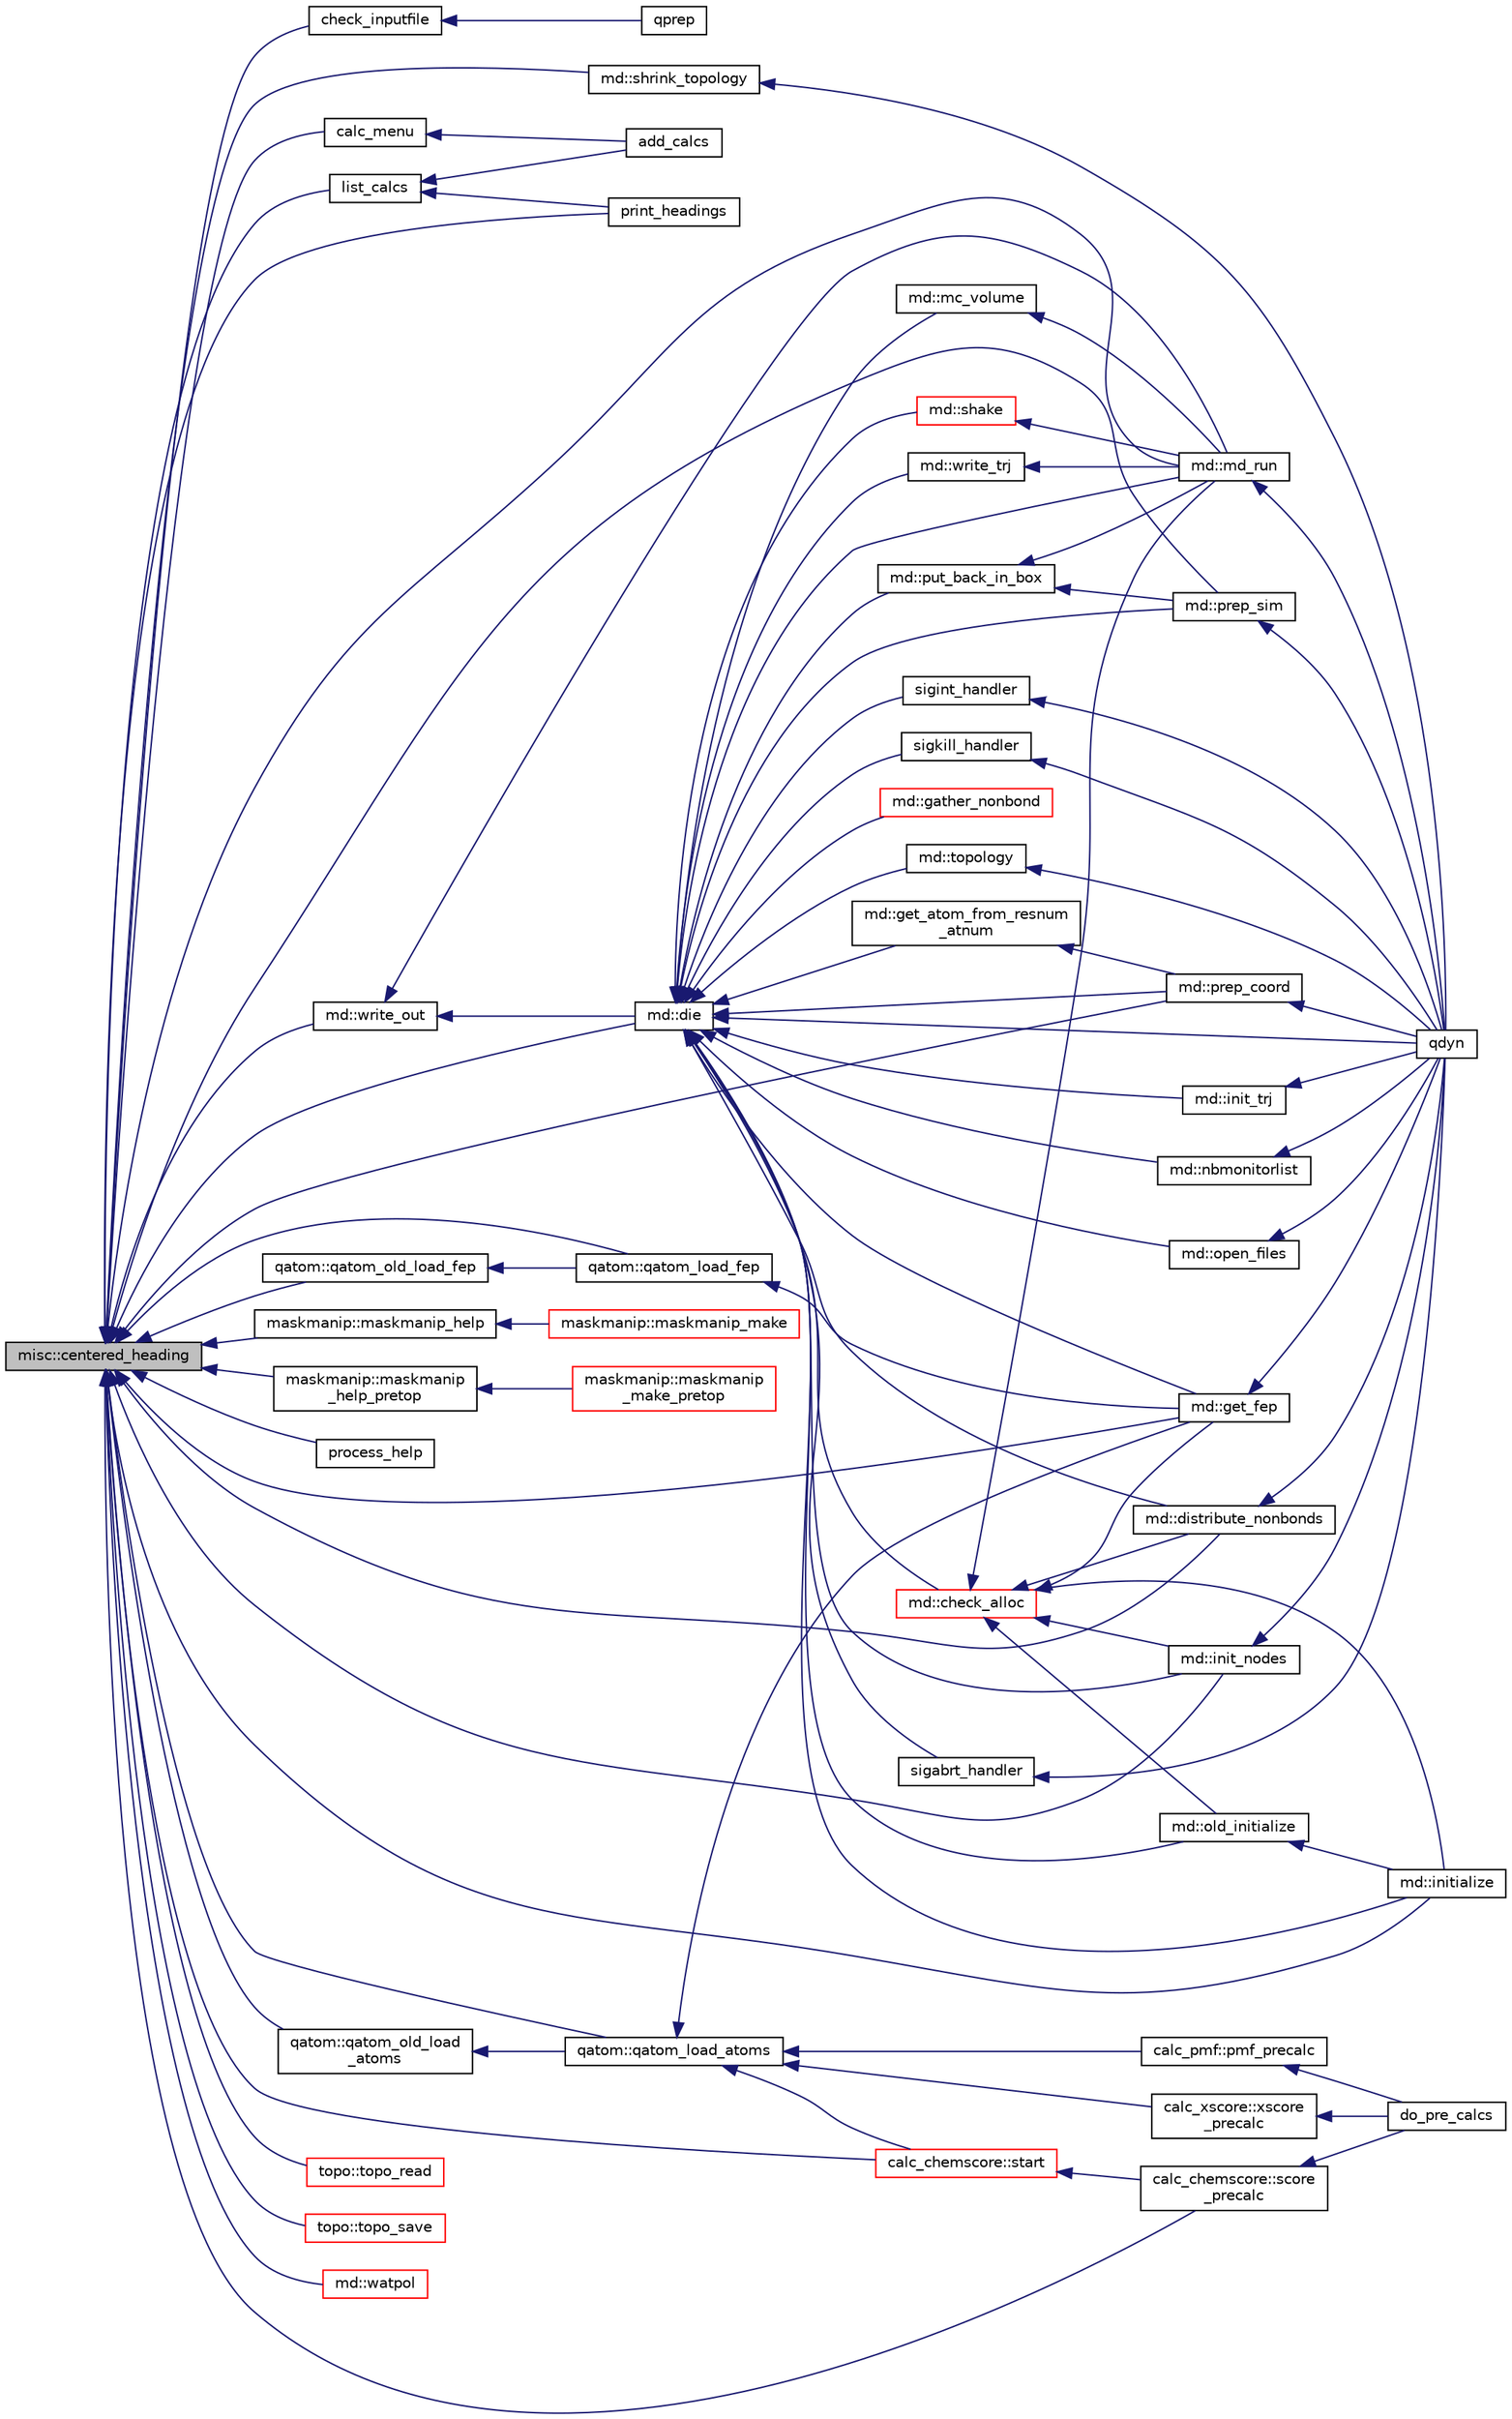 digraph "misc::centered_heading"
{
  edge [fontname="Helvetica",fontsize="10",labelfontname="Helvetica",labelfontsize="10"];
  node [fontname="Helvetica",fontsize="10",shape=record];
  rankdir="LR";
  Node1 [label="misc::centered_heading",height=0.2,width=0.4,color="black", fillcolor="grey75", style="filled" fontcolor="black"];
  Node1 -> Node2 [dir="back",color="midnightblue",fontsize="10",style="solid"];
  Node2 [label="calc_menu",height=0.2,width=0.4,color="black", fillcolor="white", style="filled",URL="$qcalc_8f90.html#abb9b8f865767a4df227883c541fbda4a"];
  Node2 -> Node3 [dir="back",color="midnightblue",fontsize="10",style="solid"];
  Node3 [label="add_calcs",height=0.2,width=0.4,color="black", fillcolor="white", style="filled",URL="$qcalc_8f90.html#acaadc7e7a89c09e2f5d003ad5dca1672"];
  Node1 -> Node4 [dir="back",color="midnightblue",fontsize="10",style="solid"];
  Node4 [label="check_inputfile",height=0.2,width=0.4,color="black", fillcolor="white", style="filled",URL="$qprep_8f90.html#a92103455d099485ae7224659782f0d0e"];
  Node4 -> Node5 [dir="back",color="midnightblue",fontsize="10",style="solid"];
  Node5 [label="qprep",height=0.2,width=0.4,color="black", fillcolor="white", style="filled",URL="$qprep_8f90.html#a252292cf2c64796a48ab29aae4920d15"];
  Node1 -> Node6 [dir="back",color="midnightblue",fontsize="10",style="solid"];
  Node6 [label="md::die",height=0.2,width=0.4,color="black", fillcolor="white", style="filled",URL="$classmd.html#ac21e43139b5e5cd74ab6649672288d66"];
  Node6 -> Node7 [dir="back",color="midnightblue",fontsize="10",style="solid"];
  Node7 [label="md::check_alloc",height=0.2,width=0.4,color="red", fillcolor="white", style="filled",URL="$classmd.html#aa2bff9009b880be7904efe2a7c07f646"];
  Node7 -> Node8 [dir="back",color="midnightblue",fontsize="10",style="solid"];
  Node8 [label="md::distribute_nonbonds",height=0.2,width=0.4,color="black", fillcolor="white", style="filled",URL="$classmd.html#a71b05091cbb717fac0643ab4d39dfd6c"];
  Node8 -> Node9 [dir="back",color="midnightblue",fontsize="10",style="solid"];
  Node9 [label="qdyn",height=0.2,width=0.4,color="black", fillcolor="white", style="filled",URL="$qdyn_8f90.html#a93aa3f5a63d37164f411c008fce7e62c"];
  Node7 -> Node10 [dir="back",color="midnightblue",fontsize="10",style="solid"];
  Node10 [label="md::get_fep",height=0.2,width=0.4,color="black", fillcolor="white", style="filled",URL="$classmd.html#a07ecde439edb4c485493261c2f3b3b7b"];
  Node10 -> Node9 [dir="back",color="midnightblue",fontsize="10",style="solid"];
  Node7 -> Node11 [dir="back",color="midnightblue",fontsize="10",style="solid"];
  Node11 [label="md::init_nodes",height=0.2,width=0.4,color="black", fillcolor="white", style="filled",URL="$classmd.html#ac261f29b5f6b6fbfa764b73a4516ac02"];
  Node11 -> Node9 [dir="back",color="midnightblue",fontsize="10",style="solid"];
  Node7 -> Node12 [dir="back",color="midnightblue",fontsize="10",style="solid"];
  Node12 [label="md::initialize",height=0.2,width=0.4,color="black", fillcolor="white", style="filled",URL="$classmd.html#acecdfbb85340e13040d34a2544d7c4c5"];
  Node7 -> Node13 [dir="back",color="midnightblue",fontsize="10",style="solid"];
  Node13 [label="md::md_run",height=0.2,width=0.4,color="black", fillcolor="white", style="filled",URL="$classmd.html#a171682c3783373090d6525d6b435211e"];
  Node13 -> Node9 [dir="back",color="midnightblue",fontsize="10",style="solid"];
  Node7 -> Node14 [dir="back",color="midnightblue",fontsize="10",style="solid"];
  Node14 [label="md::old_initialize",height=0.2,width=0.4,color="black", fillcolor="white", style="filled",URL="$classmd.html#a07b781fabc881157203b600278e8d17d"];
  Node14 -> Node12 [dir="back",color="midnightblue",fontsize="10",style="solid"];
  Node6 -> Node8 [dir="back",color="midnightblue",fontsize="10",style="solid"];
  Node6 -> Node15 [dir="back",color="midnightblue",fontsize="10",style="solid"];
  Node15 [label="md::gather_nonbond",height=0.2,width=0.4,color="red", fillcolor="white", style="filled",URL="$classmd.html#a5cf829ef511afd1e672036dca0192484"];
  Node6 -> Node16 [dir="back",color="midnightblue",fontsize="10",style="solid"];
  Node16 [label="md::get_atom_from_resnum\l_atnum",height=0.2,width=0.4,color="black", fillcolor="white", style="filled",URL="$classmd.html#a39817773df2b4230b655aef23f5be9c3"];
  Node16 -> Node17 [dir="back",color="midnightblue",fontsize="10",style="solid"];
  Node17 [label="md::prep_coord",height=0.2,width=0.4,color="black", fillcolor="white", style="filled",URL="$classmd.html#a789709b5ab29545a2dd48b3c1a775a94"];
  Node17 -> Node9 [dir="back",color="midnightblue",fontsize="10",style="solid"];
  Node6 -> Node10 [dir="back",color="midnightblue",fontsize="10",style="solid"];
  Node6 -> Node11 [dir="back",color="midnightblue",fontsize="10",style="solid"];
  Node6 -> Node18 [dir="back",color="midnightblue",fontsize="10",style="solid"];
  Node18 [label="md::init_trj",height=0.2,width=0.4,color="black", fillcolor="white", style="filled",URL="$classmd.html#ac42ae299354d569a17be9cc805d6a2ec"];
  Node18 -> Node9 [dir="back",color="midnightblue",fontsize="10",style="solid"];
  Node6 -> Node12 [dir="back",color="midnightblue",fontsize="10",style="solid"];
  Node6 -> Node19 [dir="back",color="midnightblue",fontsize="10",style="solid"];
  Node19 [label="md::mc_volume",height=0.2,width=0.4,color="black", fillcolor="white", style="filled",URL="$classmd.html#a4626201196d1fd44ddd1d0dae60902f1"];
  Node19 -> Node13 [dir="back",color="midnightblue",fontsize="10",style="solid"];
  Node6 -> Node13 [dir="back",color="midnightblue",fontsize="10",style="solid"];
  Node6 -> Node20 [dir="back",color="midnightblue",fontsize="10",style="solid"];
  Node20 [label="md::nbmonitorlist",height=0.2,width=0.4,color="black", fillcolor="white", style="filled",URL="$classmd.html#a0083786dd20025ff97755427213821ca"];
  Node20 -> Node9 [dir="back",color="midnightblue",fontsize="10",style="solid"];
  Node6 -> Node14 [dir="back",color="midnightblue",fontsize="10",style="solid"];
  Node6 -> Node21 [dir="back",color="midnightblue",fontsize="10",style="solid"];
  Node21 [label="md::open_files",height=0.2,width=0.4,color="black", fillcolor="white", style="filled",URL="$classmd.html#abd4ec16cd201e7392a70d28bfecca076"];
  Node21 -> Node9 [dir="back",color="midnightblue",fontsize="10",style="solid"];
  Node6 -> Node17 [dir="back",color="midnightblue",fontsize="10",style="solid"];
  Node6 -> Node22 [dir="back",color="midnightblue",fontsize="10",style="solid"];
  Node22 [label="md::prep_sim",height=0.2,width=0.4,color="black", fillcolor="white", style="filled",URL="$classmd.html#ada4a4dd8f8f60e863387affbdb27198a"];
  Node22 -> Node9 [dir="back",color="midnightblue",fontsize="10",style="solid"];
  Node6 -> Node23 [dir="back",color="midnightblue",fontsize="10",style="solid"];
  Node23 [label="md::put_back_in_box",height=0.2,width=0.4,color="black", fillcolor="white", style="filled",URL="$classmd.html#a319c186691d0dac294362e03c6e6404a"];
  Node23 -> Node13 [dir="back",color="midnightblue",fontsize="10",style="solid"];
  Node23 -> Node22 [dir="back",color="midnightblue",fontsize="10",style="solid"];
  Node6 -> Node9 [dir="back",color="midnightblue",fontsize="10",style="solid"];
  Node6 -> Node24 [dir="back",color="midnightblue",fontsize="10",style="solid"];
  Node24 [label="md::shake",height=0.2,width=0.4,color="red", fillcolor="white", style="filled",URL="$classmd.html#a821fbf756760bf6aa0409f866e977f2e"];
  Node24 -> Node13 [dir="back",color="midnightblue",fontsize="10",style="solid"];
  Node6 -> Node25 [dir="back",color="midnightblue",fontsize="10",style="solid"];
  Node25 [label="sigabrt_handler",height=0.2,width=0.4,color="black", fillcolor="white", style="filled",URL="$qdyn_8f90.html#a90f58249a4c3e8c3c4f365ba48263561"];
  Node25 -> Node9 [dir="back",color="midnightblue",fontsize="10",style="solid"];
  Node6 -> Node26 [dir="back",color="midnightblue",fontsize="10",style="solid"];
  Node26 [label="sigint_handler",height=0.2,width=0.4,color="black", fillcolor="white", style="filled",URL="$qdyn_8f90.html#a54ec692af69e7669f8dbeb0ac6b6e0e2"];
  Node26 -> Node9 [dir="back",color="midnightblue",fontsize="10",style="solid"];
  Node6 -> Node27 [dir="back",color="midnightblue",fontsize="10",style="solid"];
  Node27 [label="sigkill_handler",height=0.2,width=0.4,color="black", fillcolor="white", style="filled",URL="$qdyn_8f90.html#aa050334f2668c660eba0e1cf32317173"];
  Node27 -> Node9 [dir="back",color="midnightblue",fontsize="10",style="solid"];
  Node6 -> Node28 [dir="back",color="midnightblue",fontsize="10",style="solid"];
  Node28 [label="md::topology",height=0.2,width=0.4,color="black", fillcolor="white", style="filled",URL="$classmd.html#a8ca7ff5800e3608fb7aa1aa99b525707"];
  Node28 -> Node9 [dir="back",color="midnightblue",fontsize="10",style="solid"];
  Node6 -> Node29 [dir="back",color="midnightblue",fontsize="10",style="solid"];
  Node29 [label="md::write_trj",height=0.2,width=0.4,color="black", fillcolor="white", style="filled",URL="$classmd.html#aed5ba254d7284a94bdac6e46d00e12de"];
  Node29 -> Node13 [dir="back",color="midnightblue",fontsize="10",style="solid"];
  Node1 -> Node8 [dir="back",color="midnightblue",fontsize="10",style="solid"];
  Node1 -> Node10 [dir="back",color="midnightblue",fontsize="10",style="solid"];
  Node1 -> Node11 [dir="back",color="midnightblue",fontsize="10",style="solid"];
  Node1 -> Node12 [dir="back",color="midnightblue",fontsize="10",style="solid"];
  Node1 -> Node30 [dir="back",color="midnightblue",fontsize="10",style="solid"];
  Node30 [label="list_calcs",height=0.2,width=0.4,color="black", fillcolor="white", style="filled",URL="$qcalc_8f90.html#ae6fa26c64ed2a712e51850ce137cbdaa"];
  Node30 -> Node3 [dir="back",color="midnightblue",fontsize="10",style="solid"];
  Node30 -> Node31 [dir="back",color="midnightblue",fontsize="10",style="solid"];
  Node31 [label="print_headings",height=0.2,width=0.4,color="black", fillcolor="white", style="filled",URL="$qcalc_8f90.html#aef9b17e9b0d2c7dda08ad0e502c7369f"];
  Node1 -> Node32 [dir="back",color="midnightblue",fontsize="10",style="solid"];
  Node32 [label="maskmanip::maskmanip_help",height=0.2,width=0.4,color="black", fillcolor="white", style="filled",URL="$classmaskmanip.html#a32c8614b8e223757850273cd6a47927e"];
  Node32 -> Node33 [dir="back",color="midnightblue",fontsize="10",style="solid"];
  Node33 [label="maskmanip::maskmanip_make",height=0.2,width=0.4,color="red", fillcolor="white", style="filled",URL="$classmaskmanip.html#a716ed52ce2766e5a0ee111f885e7287f"];
  Node1 -> Node34 [dir="back",color="midnightblue",fontsize="10",style="solid"];
  Node34 [label="maskmanip::maskmanip\l_help_pretop",height=0.2,width=0.4,color="black", fillcolor="white", style="filled",URL="$classmaskmanip.html#a5763e47ad08d36439f7f196960a00cf7"];
  Node34 -> Node35 [dir="back",color="midnightblue",fontsize="10",style="solid"];
  Node35 [label="maskmanip::maskmanip\l_make_pretop",height=0.2,width=0.4,color="red", fillcolor="white", style="filled",URL="$classmaskmanip.html#aa7d710d064627916cae7417ab446621c"];
  Node1 -> Node13 [dir="back",color="midnightblue",fontsize="10",style="solid"];
  Node1 -> Node17 [dir="back",color="midnightblue",fontsize="10",style="solid"];
  Node1 -> Node22 [dir="back",color="midnightblue",fontsize="10",style="solid"];
  Node1 -> Node31 [dir="back",color="midnightblue",fontsize="10",style="solid"];
  Node1 -> Node36 [dir="back",color="midnightblue",fontsize="10",style="solid"];
  Node36 [label="process_help",height=0.2,width=0.4,color="black", fillcolor="white", style="filled",URL="$qcalc_8f90.html#accba7d2752af0a562a170bd24016fc8b"];
  Node1 -> Node37 [dir="back",color="midnightblue",fontsize="10",style="solid"];
  Node37 [label="qatom::qatom_load_atoms",height=0.2,width=0.4,color="black", fillcolor="white", style="filled",URL="$classqatom.html#a00e760eda3603bb0bd51f6f84a4e5c9b"];
  Node37 -> Node38 [dir="back",color="midnightblue",fontsize="10",style="solid"];
  Node38 [label="calc_chemscore::start",height=0.2,width=0.4,color="red", fillcolor="white", style="filled",URL="$classcalc__chemscore.html#af43d8e5ae35fc5fd588eae032d48cb51"];
  Node38 -> Node39 [dir="back",color="midnightblue",fontsize="10",style="solid"];
  Node39 [label="calc_chemscore::score\l_precalc",height=0.2,width=0.4,color="black", fillcolor="white", style="filled",URL="$classcalc__chemscore.html#a1dbdeb7c4eb3b9068a041f3b08224417"];
  Node39 -> Node40 [dir="back",color="midnightblue",fontsize="10",style="solid"];
  Node40 [label="do_pre_calcs",height=0.2,width=0.4,color="black", fillcolor="white", style="filled",URL="$qcalc_8f90.html#a6de35d783d8e2c1ffead6a9dbf61ebb6"];
  Node37 -> Node41 [dir="back",color="midnightblue",fontsize="10",style="solid"];
  Node41 [label="calc_pmf::pmf_precalc",height=0.2,width=0.4,color="black", fillcolor="white", style="filled",URL="$classcalc__pmf.html#a15f551fc2681bc20e67c32c26f0e6213"];
  Node41 -> Node40 [dir="back",color="midnightblue",fontsize="10",style="solid"];
  Node37 -> Node42 [dir="back",color="midnightblue",fontsize="10",style="solid"];
  Node42 [label="calc_xscore::xscore\l_precalc",height=0.2,width=0.4,color="black", fillcolor="white", style="filled",URL="$classcalc__xscore.html#a1dd20b02356cb3c99283799d1030d1ba"];
  Node42 -> Node40 [dir="back",color="midnightblue",fontsize="10",style="solid"];
  Node37 -> Node10 [dir="back",color="midnightblue",fontsize="10",style="solid"];
  Node1 -> Node43 [dir="back",color="midnightblue",fontsize="10",style="solid"];
  Node43 [label="qatom::qatom_load_fep",height=0.2,width=0.4,color="black", fillcolor="white", style="filled",URL="$classqatom.html#abbf41d36e873b10c022ff757a1271b0e"];
  Node43 -> Node10 [dir="back",color="midnightblue",fontsize="10",style="solid"];
  Node1 -> Node44 [dir="back",color="midnightblue",fontsize="10",style="solid"];
  Node44 [label="qatom::qatom_old_load\l_atoms",height=0.2,width=0.4,color="black", fillcolor="white", style="filled",URL="$classqatom.html#aa3713b065bf60ea863b49aeaa868bc4f"];
  Node44 -> Node37 [dir="back",color="midnightblue",fontsize="10",style="solid"];
  Node1 -> Node45 [dir="back",color="midnightblue",fontsize="10",style="solid"];
  Node45 [label="qatom::qatom_old_load_fep",height=0.2,width=0.4,color="black", fillcolor="white", style="filled",URL="$classqatom.html#a245143a6153dc19a58f06aba637a9ed0"];
  Node45 -> Node43 [dir="back",color="midnightblue",fontsize="10",style="solid"];
  Node1 -> Node39 [dir="back",color="midnightblue",fontsize="10",style="solid"];
  Node1 -> Node46 [dir="back",color="midnightblue",fontsize="10",style="solid"];
  Node46 [label="md::shrink_topology",height=0.2,width=0.4,color="black", fillcolor="white", style="filled",URL="$classmd.html#ae1f9fa050f33fb24d5b27ad81bd4ab09"];
  Node46 -> Node9 [dir="back",color="midnightblue",fontsize="10",style="solid"];
  Node1 -> Node38 [dir="back",color="midnightblue",fontsize="10",style="solid"];
  Node1 -> Node47 [dir="back",color="midnightblue",fontsize="10",style="solid"];
  Node47 [label="topo::topo_read",height=0.2,width=0.4,color="red", fillcolor="white", style="filled",URL="$classtopo.html#a7aad640a2ad55b89529425b1f386810a"];
  Node1 -> Node48 [dir="back",color="midnightblue",fontsize="10",style="solid"];
  Node48 [label="topo::topo_save",height=0.2,width=0.4,color="red", fillcolor="white", style="filled",URL="$classtopo.html#a04787a084f5cd3714804c90837d423d3"];
  Node1 -> Node49 [dir="back",color="midnightblue",fontsize="10",style="solid"];
  Node49 [label="md::watpol",height=0.2,width=0.4,color="red", fillcolor="white", style="filled",URL="$classmd.html#aa04bafc380523029ddc24d4dbc35ffcd"];
  Node1 -> Node50 [dir="back",color="midnightblue",fontsize="10",style="solid"];
  Node50 [label="md::write_out",height=0.2,width=0.4,color="black", fillcolor="white", style="filled",URL="$classmd.html#a7ae57adec77c83a4e3684cfbf301d605"];
  Node50 -> Node6 [dir="back",color="midnightblue",fontsize="10",style="solid"];
  Node50 -> Node13 [dir="back",color="midnightblue",fontsize="10",style="solid"];
}
